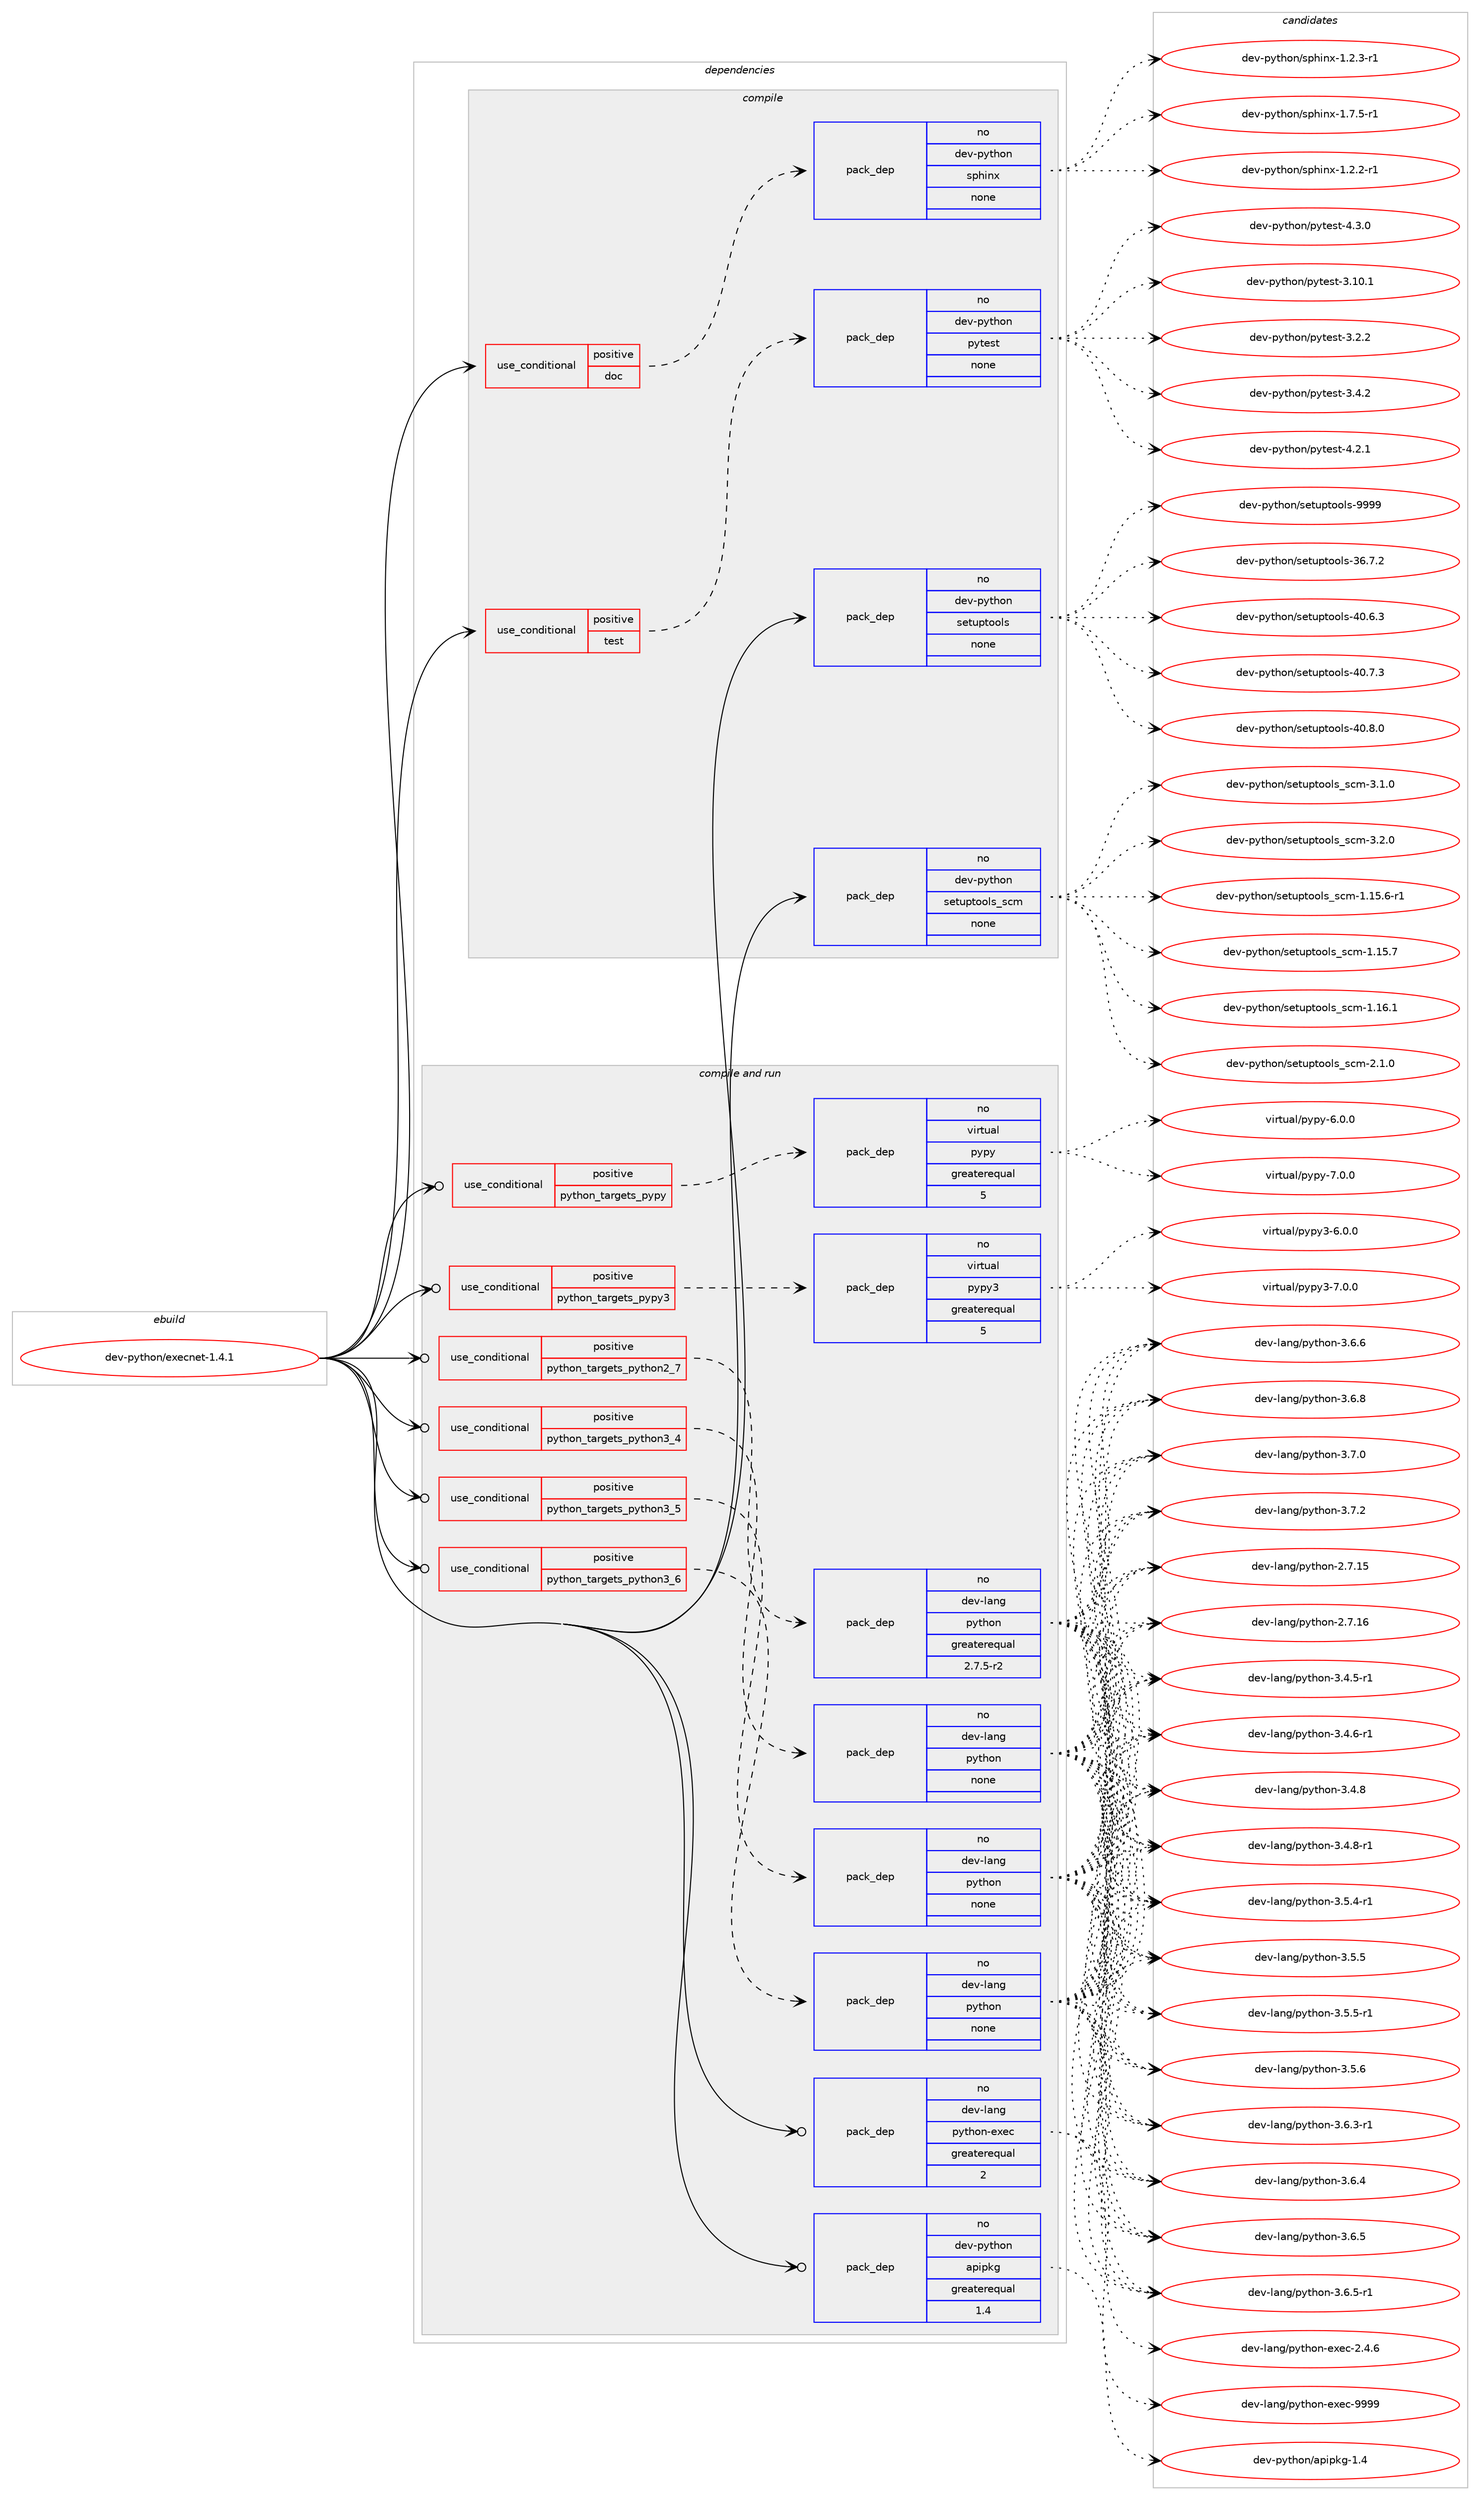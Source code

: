 digraph prolog {

# *************
# Graph options
# *************

newrank=true;
concentrate=true;
compound=true;
graph [rankdir=LR,fontname=Helvetica,fontsize=10,ranksep=1.5];#, ranksep=2.5, nodesep=0.2];
edge  [arrowhead=vee];
node  [fontname=Helvetica,fontsize=10];

# **********
# The ebuild
# **********

subgraph cluster_leftcol {
color=gray;
rank=same;
label=<<i>ebuild</i>>;
id [label="dev-python/execnet-1.4.1", color=red, width=4, href="../dev-python/execnet-1.4.1.svg"];
}

# ****************
# The dependencies
# ****************

subgraph cluster_midcol {
color=gray;
label=<<i>dependencies</i>>;
subgraph cluster_compile {
fillcolor="#eeeeee";
style=filled;
label=<<i>compile</i>>;
subgraph cond374001 {
dependency1408296 [label=<<TABLE BORDER="0" CELLBORDER="1" CELLSPACING="0" CELLPADDING="4"><TR><TD ROWSPAN="3" CELLPADDING="10">use_conditional</TD></TR><TR><TD>positive</TD></TR><TR><TD>doc</TD></TR></TABLE>>, shape=none, color=red];
subgraph pack1011036 {
dependency1408297 [label=<<TABLE BORDER="0" CELLBORDER="1" CELLSPACING="0" CELLPADDING="4" WIDTH="220"><TR><TD ROWSPAN="6" CELLPADDING="30">pack_dep</TD></TR><TR><TD WIDTH="110">no</TD></TR><TR><TD>dev-python</TD></TR><TR><TD>sphinx</TD></TR><TR><TD>none</TD></TR><TR><TD></TD></TR></TABLE>>, shape=none, color=blue];
}
dependency1408296:e -> dependency1408297:w [weight=20,style="dashed",arrowhead="vee"];
}
id:e -> dependency1408296:w [weight=20,style="solid",arrowhead="vee"];
subgraph cond374002 {
dependency1408298 [label=<<TABLE BORDER="0" CELLBORDER="1" CELLSPACING="0" CELLPADDING="4"><TR><TD ROWSPAN="3" CELLPADDING="10">use_conditional</TD></TR><TR><TD>positive</TD></TR><TR><TD>test</TD></TR></TABLE>>, shape=none, color=red];
subgraph pack1011037 {
dependency1408299 [label=<<TABLE BORDER="0" CELLBORDER="1" CELLSPACING="0" CELLPADDING="4" WIDTH="220"><TR><TD ROWSPAN="6" CELLPADDING="30">pack_dep</TD></TR><TR><TD WIDTH="110">no</TD></TR><TR><TD>dev-python</TD></TR><TR><TD>pytest</TD></TR><TR><TD>none</TD></TR><TR><TD></TD></TR></TABLE>>, shape=none, color=blue];
}
dependency1408298:e -> dependency1408299:w [weight=20,style="dashed",arrowhead="vee"];
}
id:e -> dependency1408298:w [weight=20,style="solid",arrowhead="vee"];
subgraph pack1011038 {
dependency1408300 [label=<<TABLE BORDER="0" CELLBORDER="1" CELLSPACING="0" CELLPADDING="4" WIDTH="220"><TR><TD ROWSPAN="6" CELLPADDING="30">pack_dep</TD></TR><TR><TD WIDTH="110">no</TD></TR><TR><TD>dev-python</TD></TR><TR><TD>setuptools</TD></TR><TR><TD>none</TD></TR><TR><TD></TD></TR></TABLE>>, shape=none, color=blue];
}
id:e -> dependency1408300:w [weight=20,style="solid",arrowhead="vee"];
subgraph pack1011039 {
dependency1408301 [label=<<TABLE BORDER="0" CELLBORDER="1" CELLSPACING="0" CELLPADDING="4" WIDTH="220"><TR><TD ROWSPAN="6" CELLPADDING="30">pack_dep</TD></TR><TR><TD WIDTH="110">no</TD></TR><TR><TD>dev-python</TD></TR><TR><TD>setuptools_scm</TD></TR><TR><TD>none</TD></TR><TR><TD></TD></TR></TABLE>>, shape=none, color=blue];
}
id:e -> dependency1408301:w [weight=20,style="solid",arrowhead="vee"];
}
subgraph cluster_compileandrun {
fillcolor="#eeeeee";
style=filled;
label=<<i>compile and run</i>>;
subgraph cond374003 {
dependency1408302 [label=<<TABLE BORDER="0" CELLBORDER="1" CELLSPACING="0" CELLPADDING="4"><TR><TD ROWSPAN="3" CELLPADDING="10">use_conditional</TD></TR><TR><TD>positive</TD></TR><TR><TD>python_targets_pypy</TD></TR></TABLE>>, shape=none, color=red];
subgraph pack1011040 {
dependency1408303 [label=<<TABLE BORDER="0" CELLBORDER="1" CELLSPACING="0" CELLPADDING="4" WIDTH="220"><TR><TD ROWSPAN="6" CELLPADDING="30">pack_dep</TD></TR><TR><TD WIDTH="110">no</TD></TR><TR><TD>virtual</TD></TR><TR><TD>pypy</TD></TR><TR><TD>greaterequal</TD></TR><TR><TD>5</TD></TR></TABLE>>, shape=none, color=blue];
}
dependency1408302:e -> dependency1408303:w [weight=20,style="dashed",arrowhead="vee"];
}
id:e -> dependency1408302:w [weight=20,style="solid",arrowhead="odotvee"];
subgraph cond374004 {
dependency1408304 [label=<<TABLE BORDER="0" CELLBORDER="1" CELLSPACING="0" CELLPADDING="4"><TR><TD ROWSPAN="3" CELLPADDING="10">use_conditional</TD></TR><TR><TD>positive</TD></TR><TR><TD>python_targets_pypy3</TD></TR></TABLE>>, shape=none, color=red];
subgraph pack1011041 {
dependency1408305 [label=<<TABLE BORDER="0" CELLBORDER="1" CELLSPACING="0" CELLPADDING="4" WIDTH="220"><TR><TD ROWSPAN="6" CELLPADDING="30">pack_dep</TD></TR><TR><TD WIDTH="110">no</TD></TR><TR><TD>virtual</TD></TR><TR><TD>pypy3</TD></TR><TR><TD>greaterequal</TD></TR><TR><TD>5</TD></TR></TABLE>>, shape=none, color=blue];
}
dependency1408304:e -> dependency1408305:w [weight=20,style="dashed",arrowhead="vee"];
}
id:e -> dependency1408304:w [weight=20,style="solid",arrowhead="odotvee"];
subgraph cond374005 {
dependency1408306 [label=<<TABLE BORDER="0" CELLBORDER="1" CELLSPACING="0" CELLPADDING="4"><TR><TD ROWSPAN="3" CELLPADDING="10">use_conditional</TD></TR><TR><TD>positive</TD></TR><TR><TD>python_targets_python2_7</TD></TR></TABLE>>, shape=none, color=red];
subgraph pack1011042 {
dependency1408307 [label=<<TABLE BORDER="0" CELLBORDER="1" CELLSPACING="0" CELLPADDING="4" WIDTH="220"><TR><TD ROWSPAN="6" CELLPADDING="30">pack_dep</TD></TR><TR><TD WIDTH="110">no</TD></TR><TR><TD>dev-lang</TD></TR><TR><TD>python</TD></TR><TR><TD>greaterequal</TD></TR><TR><TD>2.7.5-r2</TD></TR></TABLE>>, shape=none, color=blue];
}
dependency1408306:e -> dependency1408307:w [weight=20,style="dashed",arrowhead="vee"];
}
id:e -> dependency1408306:w [weight=20,style="solid",arrowhead="odotvee"];
subgraph cond374006 {
dependency1408308 [label=<<TABLE BORDER="0" CELLBORDER="1" CELLSPACING="0" CELLPADDING="4"><TR><TD ROWSPAN="3" CELLPADDING="10">use_conditional</TD></TR><TR><TD>positive</TD></TR><TR><TD>python_targets_python3_4</TD></TR></TABLE>>, shape=none, color=red];
subgraph pack1011043 {
dependency1408309 [label=<<TABLE BORDER="0" CELLBORDER="1" CELLSPACING="0" CELLPADDING="4" WIDTH="220"><TR><TD ROWSPAN="6" CELLPADDING="30">pack_dep</TD></TR><TR><TD WIDTH="110">no</TD></TR><TR><TD>dev-lang</TD></TR><TR><TD>python</TD></TR><TR><TD>none</TD></TR><TR><TD></TD></TR></TABLE>>, shape=none, color=blue];
}
dependency1408308:e -> dependency1408309:w [weight=20,style="dashed",arrowhead="vee"];
}
id:e -> dependency1408308:w [weight=20,style="solid",arrowhead="odotvee"];
subgraph cond374007 {
dependency1408310 [label=<<TABLE BORDER="0" CELLBORDER="1" CELLSPACING="0" CELLPADDING="4"><TR><TD ROWSPAN="3" CELLPADDING="10">use_conditional</TD></TR><TR><TD>positive</TD></TR><TR><TD>python_targets_python3_5</TD></TR></TABLE>>, shape=none, color=red];
subgraph pack1011044 {
dependency1408311 [label=<<TABLE BORDER="0" CELLBORDER="1" CELLSPACING="0" CELLPADDING="4" WIDTH="220"><TR><TD ROWSPAN="6" CELLPADDING="30">pack_dep</TD></TR><TR><TD WIDTH="110">no</TD></TR><TR><TD>dev-lang</TD></TR><TR><TD>python</TD></TR><TR><TD>none</TD></TR><TR><TD></TD></TR></TABLE>>, shape=none, color=blue];
}
dependency1408310:e -> dependency1408311:w [weight=20,style="dashed",arrowhead="vee"];
}
id:e -> dependency1408310:w [weight=20,style="solid",arrowhead="odotvee"];
subgraph cond374008 {
dependency1408312 [label=<<TABLE BORDER="0" CELLBORDER="1" CELLSPACING="0" CELLPADDING="4"><TR><TD ROWSPAN="3" CELLPADDING="10">use_conditional</TD></TR><TR><TD>positive</TD></TR><TR><TD>python_targets_python3_6</TD></TR></TABLE>>, shape=none, color=red];
subgraph pack1011045 {
dependency1408313 [label=<<TABLE BORDER="0" CELLBORDER="1" CELLSPACING="0" CELLPADDING="4" WIDTH="220"><TR><TD ROWSPAN="6" CELLPADDING="30">pack_dep</TD></TR><TR><TD WIDTH="110">no</TD></TR><TR><TD>dev-lang</TD></TR><TR><TD>python</TD></TR><TR><TD>none</TD></TR><TR><TD></TD></TR></TABLE>>, shape=none, color=blue];
}
dependency1408312:e -> dependency1408313:w [weight=20,style="dashed",arrowhead="vee"];
}
id:e -> dependency1408312:w [weight=20,style="solid",arrowhead="odotvee"];
subgraph pack1011046 {
dependency1408314 [label=<<TABLE BORDER="0" CELLBORDER="1" CELLSPACING="0" CELLPADDING="4" WIDTH="220"><TR><TD ROWSPAN="6" CELLPADDING="30">pack_dep</TD></TR><TR><TD WIDTH="110">no</TD></TR><TR><TD>dev-lang</TD></TR><TR><TD>python-exec</TD></TR><TR><TD>greaterequal</TD></TR><TR><TD>2</TD></TR></TABLE>>, shape=none, color=blue];
}
id:e -> dependency1408314:w [weight=20,style="solid",arrowhead="odotvee"];
subgraph pack1011047 {
dependency1408315 [label=<<TABLE BORDER="0" CELLBORDER="1" CELLSPACING="0" CELLPADDING="4" WIDTH="220"><TR><TD ROWSPAN="6" CELLPADDING="30">pack_dep</TD></TR><TR><TD WIDTH="110">no</TD></TR><TR><TD>dev-python</TD></TR><TR><TD>apipkg</TD></TR><TR><TD>greaterequal</TD></TR><TR><TD>1.4</TD></TR></TABLE>>, shape=none, color=blue];
}
id:e -> dependency1408315:w [weight=20,style="solid",arrowhead="odotvee"];
}
subgraph cluster_run {
fillcolor="#eeeeee";
style=filled;
label=<<i>run</i>>;
}
}

# **************
# The candidates
# **************

subgraph cluster_choices {
rank=same;
color=gray;
label=<<i>candidates</i>>;

subgraph choice1011036 {
color=black;
nodesep=1;
choice10010111845112121116104111110471151121041051101204549465046504511449 [label="dev-python/sphinx-1.2.2-r1", color=red, width=4,href="../dev-python/sphinx-1.2.2-r1.svg"];
choice10010111845112121116104111110471151121041051101204549465046514511449 [label="dev-python/sphinx-1.2.3-r1", color=red, width=4,href="../dev-python/sphinx-1.2.3-r1.svg"];
choice10010111845112121116104111110471151121041051101204549465546534511449 [label="dev-python/sphinx-1.7.5-r1", color=red, width=4,href="../dev-python/sphinx-1.7.5-r1.svg"];
dependency1408297:e -> choice10010111845112121116104111110471151121041051101204549465046504511449:w [style=dotted,weight="100"];
dependency1408297:e -> choice10010111845112121116104111110471151121041051101204549465046514511449:w [style=dotted,weight="100"];
dependency1408297:e -> choice10010111845112121116104111110471151121041051101204549465546534511449:w [style=dotted,weight="100"];
}
subgraph choice1011037 {
color=black;
nodesep=1;
choice100101118451121211161041111104711212111610111511645514649484649 [label="dev-python/pytest-3.10.1", color=red, width=4,href="../dev-python/pytest-3.10.1.svg"];
choice1001011184511212111610411111047112121116101115116455146504650 [label="dev-python/pytest-3.2.2", color=red, width=4,href="../dev-python/pytest-3.2.2.svg"];
choice1001011184511212111610411111047112121116101115116455146524650 [label="dev-python/pytest-3.4.2", color=red, width=4,href="../dev-python/pytest-3.4.2.svg"];
choice1001011184511212111610411111047112121116101115116455246504649 [label="dev-python/pytest-4.2.1", color=red, width=4,href="../dev-python/pytest-4.2.1.svg"];
choice1001011184511212111610411111047112121116101115116455246514648 [label="dev-python/pytest-4.3.0", color=red, width=4,href="../dev-python/pytest-4.3.0.svg"];
dependency1408299:e -> choice100101118451121211161041111104711212111610111511645514649484649:w [style=dotted,weight="100"];
dependency1408299:e -> choice1001011184511212111610411111047112121116101115116455146504650:w [style=dotted,weight="100"];
dependency1408299:e -> choice1001011184511212111610411111047112121116101115116455146524650:w [style=dotted,weight="100"];
dependency1408299:e -> choice1001011184511212111610411111047112121116101115116455246504649:w [style=dotted,weight="100"];
dependency1408299:e -> choice1001011184511212111610411111047112121116101115116455246514648:w [style=dotted,weight="100"];
}
subgraph choice1011038 {
color=black;
nodesep=1;
choice100101118451121211161041111104711510111611711211611111110811545515446554650 [label="dev-python/setuptools-36.7.2", color=red, width=4,href="../dev-python/setuptools-36.7.2.svg"];
choice100101118451121211161041111104711510111611711211611111110811545524846544651 [label="dev-python/setuptools-40.6.3", color=red, width=4,href="../dev-python/setuptools-40.6.3.svg"];
choice100101118451121211161041111104711510111611711211611111110811545524846554651 [label="dev-python/setuptools-40.7.3", color=red, width=4,href="../dev-python/setuptools-40.7.3.svg"];
choice100101118451121211161041111104711510111611711211611111110811545524846564648 [label="dev-python/setuptools-40.8.0", color=red, width=4,href="../dev-python/setuptools-40.8.0.svg"];
choice10010111845112121116104111110471151011161171121161111111081154557575757 [label="dev-python/setuptools-9999", color=red, width=4,href="../dev-python/setuptools-9999.svg"];
dependency1408300:e -> choice100101118451121211161041111104711510111611711211611111110811545515446554650:w [style=dotted,weight="100"];
dependency1408300:e -> choice100101118451121211161041111104711510111611711211611111110811545524846544651:w [style=dotted,weight="100"];
dependency1408300:e -> choice100101118451121211161041111104711510111611711211611111110811545524846554651:w [style=dotted,weight="100"];
dependency1408300:e -> choice100101118451121211161041111104711510111611711211611111110811545524846564648:w [style=dotted,weight="100"];
dependency1408300:e -> choice10010111845112121116104111110471151011161171121161111111081154557575757:w [style=dotted,weight="100"];
}
subgraph choice1011039 {
color=black;
nodesep=1;
choice10010111845112121116104111110471151011161171121161111111081159511599109454946495346544511449 [label="dev-python/setuptools_scm-1.15.6-r1", color=red, width=4,href="../dev-python/setuptools_scm-1.15.6-r1.svg"];
choice1001011184511212111610411111047115101116117112116111111108115951159910945494649534655 [label="dev-python/setuptools_scm-1.15.7", color=red, width=4,href="../dev-python/setuptools_scm-1.15.7.svg"];
choice1001011184511212111610411111047115101116117112116111111108115951159910945494649544649 [label="dev-python/setuptools_scm-1.16.1", color=red, width=4,href="../dev-python/setuptools_scm-1.16.1.svg"];
choice10010111845112121116104111110471151011161171121161111111081159511599109455046494648 [label="dev-python/setuptools_scm-2.1.0", color=red, width=4,href="../dev-python/setuptools_scm-2.1.0.svg"];
choice10010111845112121116104111110471151011161171121161111111081159511599109455146494648 [label="dev-python/setuptools_scm-3.1.0", color=red, width=4,href="../dev-python/setuptools_scm-3.1.0.svg"];
choice10010111845112121116104111110471151011161171121161111111081159511599109455146504648 [label="dev-python/setuptools_scm-3.2.0", color=red, width=4,href="../dev-python/setuptools_scm-3.2.0.svg"];
dependency1408301:e -> choice10010111845112121116104111110471151011161171121161111111081159511599109454946495346544511449:w [style=dotted,weight="100"];
dependency1408301:e -> choice1001011184511212111610411111047115101116117112116111111108115951159910945494649534655:w [style=dotted,weight="100"];
dependency1408301:e -> choice1001011184511212111610411111047115101116117112116111111108115951159910945494649544649:w [style=dotted,weight="100"];
dependency1408301:e -> choice10010111845112121116104111110471151011161171121161111111081159511599109455046494648:w [style=dotted,weight="100"];
dependency1408301:e -> choice10010111845112121116104111110471151011161171121161111111081159511599109455146494648:w [style=dotted,weight="100"];
dependency1408301:e -> choice10010111845112121116104111110471151011161171121161111111081159511599109455146504648:w [style=dotted,weight="100"];
}
subgraph choice1011040 {
color=black;
nodesep=1;
choice1181051141161179710847112121112121455446484648 [label="virtual/pypy-6.0.0", color=red, width=4,href="../virtual/pypy-6.0.0.svg"];
choice1181051141161179710847112121112121455546484648 [label="virtual/pypy-7.0.0", color=red, width=4,href="../virtual/pypy-7.0.0.svg"];
dependency1408303:e -> choice1181051141161179710847112121112121455446484648:w [style=dotted,weight="100"];
dependency1408303:e -> choice1181051141161179710847112121112121455546484648:w [style=dotted,weight="100"];
}
subgraph choice1011041 {
color=black;
nodesep=1;
choice118105114116117971084711212111212151455446484648 [label="virtual/pypy3-6.0.0", color=red, width=4,href="../virtual/pypy3-6.0.0.svg"];
choice118105114116117971084711212111212151455546484648 [label="virtual/pypy3-7.0.0", color=red, width=4,href="../virtual/pypy3-7.0.0.svg"];
dependency1408305:e -> choice118105114116117971084711212111212151455446484648:w [style=dotted,weight="100"];
dependency1408305:e -> choice118105114116117971084711212111212151455546484648:w [style=dotted,weight="100"];
}
subgraph choice1011042 {
color=black;
nodesep=1;
choice10010111845108971101034711212111610411111045504655464953 [label="dev-lang/python-2.7.15", color=red, width=4,href="../dev-lang/python-2.7.15.svg"];
choice10010111845108971101034711212111610411111045504655464954 [label="dev-lang/python-2.7.16", color=red, width=4,href="../dev-lang/python-2.7.16.svg"];
choice1001011184510897110103471121211161041111104551465246534511449 [label="dev-lang/python-3.4.5-r1", color=red, width=4,href="../dev-lang/python-3.4.5-r1.svg"];
choice1001011184510897110103471121211161041111104551465246544511449 [label="dev-lang/python-3.4.6-r1", color=red, width=4,href="../dev-lang/python-3.4.6-r1.svg"];
choice100101118451089711010347112121116104111110455146524656 [label="dev-lang/python-3.4.8", color=red, width=4,href="../dev-lang/python-3.4.8.svg"];
choice1001011184510897110103471121211161041111104551465246564511449 [label="dev-lang/python-3.4.8-r1", color=red, width=4,href="../dev-lang/python-3.4.8-r1.svg"];
choice1001011184510897110103471121211161041111104551465346524511449 [label="dev-lang/python-3.5.4-r1", color=red, width=4,href="../dev-lang/python-3.5.4-r1.svg"];
choice100101118451089711010347112121116104111110455146534653 [label="dev-lang/python-3.5.5", color=red, width=4,href="../dev-lang/python-3.5.5.svg"];
choice1001011184510897110103471121211161041111104551465346534511449 [label="dev-lang/python-3.5.5-r1", color=red, width=4,href="../dev-lang/python-3.5.5-r1.svg"];
choice100101118451089711010347112121116104111110455146534654 [label="dev-lang/python-3.5.6", color=red, width=4,href="../dev-lang/python-3.5.6.svg"];
choice1001011184510897110103471121211161041111104551465446514511449 [label="dev-lang/python-3.6.3-r1", color=red, width=4,href="../dev-lang/python-3.6.3-r1.svg"];
choice100101118451089711010347112121116104111110455146544652 [label="dev-lang/python-3.6.4", color=red, width=4,href="../dev-lang/python-3.6.4.svg"];
choice100101118451089711010347112121116104111110455146544653 [label="dev-lang/python-3.6.5", color=red, width=4,href="../dev-lang/python-3.6.5.svg"];
choice1001011184510897110103471121211161041111104551465446534511449 [label="dev-lang/python-3.6.5-r1", color=red, width=4,href="../dev-lang/python-3.6.5-r1.svg"];
choice100101118451089711010347112121116104111110455146544654 [label="dev-lang/python-3.6.6", color=red, width=4,href="../dev-lang/python-3.6.6.svg"];
choice100101118451089711010347112121116104111110455146544656 [label="dev-lang/python-3.6.8", color=red, width=4,href="../dev-lang/python-3.6.8.svg"];
choice100101118451089711010347112121116104111110455146554648 [label="dev-lang/python-3.7.0", color=red, width=4,href="../dev-lang/python-3.7.0.svg"];
choice100101118451089711010347112121116104111110455146554650 [label="dev-lang/python-3.7.2", color=red, width=4,href="../dev-lang/python-3.7.2.svg"];
dependency1408307:e -> choice10010111845108971101034711212111610411111045504655464953:w [style=dotted,weight="100"];
dependency1408307:e -> choice10010111845108971101034711212111610411111045504655464954:w [style=dotted,weight="100"];
dependency1408307:e -> choice1001011184510897110103471121211161041111104551465246534511449:w [style=dotted,weight="100"];
dependency1408307:e -> choice1001011184510897110103471121211161041111104551465246544511449:w [style=dotted,weight="100"];
dependency1408307:e -> choice100101118451089711010347112121116104111110455146524656:w [style=dotted,weight="100"];
dependency1408307:e -> choice1001011184510897110103471121211161041111104551465246564511449:w [style=dotted,weight="100"];
dependency1408307:e -> choice1001011184510897110103471121211161041111104551465346524511449:w [style=dotted,weight="100"];
dependency1408307:e -> choice100101118451089711010347112121116104111110455146534653:w [style=dotted,weight="100"];
dependency1408307:e -> choice1001011184510897110103471121211161041111104551465346534511449:w [style=dotted,weight="100"];
dependency1408307:e -> choice100101118451089711010347112121116104111110455146534654:w [style=dotted,weight="100"];
dependency1408307:e -> choice1001011184510897110103471121211161041111104551465446514511449:w [style=dotted,weight="100"];
dependency1408307:e -> choice100101118451089711010347112121116104111110455146544652:w [style=dotted,weight="100"];
dependency1408307:e -> choice100101118451089711010347112121116104111110455146544653:w [style=dotted,weight="100"];
dependency1408307:e -> choice1001011184510897110103471121211161041111104551465446534511449:w [style=dotted,weight="100"];
dependency1408307:e -> choice100101118451089711010347112121116104111110455146544654:w [style=dotted,weight="100"];
dependency1408307:e -> choice100101118451089711010347112121116104111110455146544656:w [style=dotted,weight="100"];
dependency1408307:e -> choice100101118451089711010347112121116104111110455146554648:w [style=dotted,weight="100"];
dependency1408307:e -> choice100101118451089711010347112121116104111110455146554650:w [style=dotted,weight="100"];
}
subgraph choice1011043 {
color=black;
nodesep=1;
choice10010111845108971101034711212111610411111045504655464953 [label="dev-lang/python-2.7.15", color=red, width=4,href="../dev-lang/python-2.7.15.svg"];
choice10010111845108971101034711212111610411111045504655464954 [label="dev-lang/python-2.7.16", color=red, width=4,href="../dev-lang/python-2.7.16.svg"];
choice1001011184510897110103471121211161041111104551465246534511449 [label="dev-lang/python-3.4.5-r1", color=red, width=4,href="../dev-lang/python-3.4.5-r1.svg"];
choice1001011184510897110103471121211161041111104551465246544511449 [label="dev-lang/python-3.4.6-r1", color=red, width=4,href="../dev-lang/python-3.4.6-r1.svg"];
choice100101118451089711010347112121116104111110455146524656 [label="dev-lang/python-3.4.8", color=red, width=4,href="../dev-lang/python-3.4.8.svg"];
choice1001011184510897110103471121211161041111104551465246564511449 [label="dev-lang/python-3.4.8-r1", color=red, width=4,href="../dev-lang/python-3.4.8-r1.svg"];
choice1001011184510897110103471121211161041111104551465346524511449 [label="dev-lang/python-3.5.4-r1", color=red, width=4,href="../dev-lang/python-3.5.4-r1.svg"];
choice100101118451089711010347112121116104111110455146534653 [label="dev-lang/python-3.5.5", color=red, width=4,href="../dev-lang/python-3.5.5.svg"];
choice1001011184510897110103471121211161041111104551465346534511449 [label="dev-lang/python-3.5.5-r1", color=red, width=4,href="../dev-lang/python-3.5.5-r1.svg"];
choice100101118451089711010347112121116104111110455146534654 [label="dev-lang/python-3.5.6", color=red, width=4,href="../dev-lang/python-3.5.6.svg"];
choice1001011184510897110103471121211161041111104551465446514511449 [label="dev-lang/python-3.6.3-r1", color=red, width=4,href="../dev-lang/python-3.6.3-r1.svg"];
choice100101118451089711010347112121116104111110455146544652 [label="dev-lang/python-3.6.4", color=red, width=4,href="../dev-lang/python-3.6.4.svg"];
choice100101118451089711010347112121116104111110455146544653 [label="dev-lang/python-3.6.5", color=red, width=4,href="../dev-lang/python-3.6.5.svg"];
choice1001011184510897110103471121211161041111104551465446534511449 [label="dev-lang/python-3.6.5-r1", color=red, width=4,href="../dev-lang/python-3.6.5-r1.svg"];
choice100101118451089711010347112121116104111110455146544654 [label="dev-lang/python-3.6.6", color=red, width=4,href="../dev-lang/python-3.6.6.svg"];
choice100101118451089711010347112121116104111110455146544656 [label="dev-lang/python-3.6.8", color=red, width=4,href="../dev-lang/python-3.6.8.svg"];
choice100101118451089711010347112121116104111110455146554648 [label="dev-lang/python-3.7.0", color=red, width=4,href="../dev-lang/python-3.7.0.svg"];
choice100101118451089711010347112121116104111110455146554650 [label="dev-lang/python-3.7.2", color=red, width=4,href="../dev-lang/python-3.7.2.svg"];
dependency1408309:e -> choice10010111845108971101034711212111610411111045504655464953:w [style=dotted,weight="100"];
dependency1408309:e -> choice10010111845108971101034711212111610411111045504655464954:w [style=dotted,weight="100"];
dependency1408309:e -> choice1001011184510897110103471121211161041111104551465246534511449:w [style=dotted,weight="100"];
dependency1408309:e -> choice1001011184510897110103471121211161041111104551465246544511449:w [style=dotted,weight="100"];
dependency1408309:e -> choice100101118451089711010347112121116104111110455146524656:w [style=dotted,weight="100"];
dependency1408309:e -> choice1001011184510897110103471121211161041111104551465246564511449:w [style=dotted,weight="100"];
dependency1408309:e -> choice1001011184510897110103471121211161041111104551465346524511449:w [style=dotted,weight="100"];
dependency1408309:e -> choice100101118451089711010347112121116104111110455146534653:w [style=dotted,weight="100"];
dependency1408309:e -> choice1001011184510897110103471121211161041111104551465346534511449:w [style=dotted,weight="100"];
dependency1408309:e -> choice100101118451089711010347112121116104111110455146534654:w [style=dotted,weight="100"];
dependency1408309:e -> choice1001011184510897110103471121211161041111104551465446514511449:w [style=dotted,weight="100"];
dependency1408309:e -> choice100101118451089711010347112121116104111110455146544652:w [style=dotted,weight="100"];
dependency1408309:e -> choice100101118451089711010347112121116104111110455146544653:w [style=dotted,weight="100"];
dependency1408309:e -> choice1001011184510897110103471121211161041111104551465446534511449:w [style=dotted,weight="100"];
dependency1408309:e -> choice100101118451089711010347112121116104111110455146544654:w [style=dotted,weight="100"];
dependency1408309:e -> choice100101118451089711010347112121116104111110455146544656:w [style=dotted,weight="100"];
dependency1408309:e -> choice100101118451089711010347112121116104111110455146554648:w [style=dotted,weight="100"];
dependency1408309:e -> choice100101118451089711010347112121116104111110455146554650:w [style=dotted,weight="100"];
}
subgraph choice1011044 {
color=black;
nodesep=1;
choice10010111845108971101034711212111610411111045504655464953 [label="dev-lang/python-2.7.15", color=red, width=4,href="../dev-lang/python-2.7.15.svg"];
choice10010111845108971101034711212111610411111045504655464954 [label="dev-lang/python-2.7.16", color=red, width=4,href="../dev-lang/python-2.7.16.svg"];
choice1001011184510897110103471121211161041111104551465246534511449 [label="dev-lang/python-3.4.5-r1", color=red, width=4,href="../dev-lang/python-3.4.5-r1.svg"];
choice1001011184510897110103471121211161041111104551465246544511449 [label="dev-lang/python-3.4.6-r1", color=red, width=4,href="../dev-lang/python-3.4.6-r1.svg"];
choice100101118451089711010347112121116104111110455146524656 [label="dev-lang/python-3.4.8", color=red, width=4,href="../dev-lang/python-3.4.8.svg"];
choice1001011184510897110103471121211161041111104551465246564511449 [label="dev-lang/python-3.4.8-r1", color=red, width=4,href="../dev-lang/python-3.4.8-r1.svg"];
choice1001011184510897110103471121211161041111104551465346524511449 [label="dev-lang/python-3.5.4-r1", color=red, width=4,href="../dev-lang/python-3.5.4-r1.svg"];
choice100101118451089711010347112121116104111110455146534653 [label="dev-lang/python-3.5.5", color=red, width=4,href="../dev-lang/python-3.5.5.svg"];
choice1001011184510897110103471121211161041111104551465346534511449 [label="dev-lang/python-3.5.5-r1", color=red, width=4,href="../dev-lang/python-3.5.5-r1.svg"];
choice100101118451089711010347112121116104111110455146534654 [label="dev-lang/python-3.5.6", color=red, width=4,href="../dev-lang/python-3.5.6.svg"];
choice1001011184510897110103471121211161041111104551465446514511449 [label="dev-lang/python-3.6.3-r1", color=red, width=4,href="../dev-lang/python-3.6.3-r1.svg"];
choice100101118451089711010347112121116104111110455146544652 [label="dev-lang/python-3.6.4", color=red, width=4,href="../dev-lang/python-3.6.4.svg"];
choice100101118451089711010347112121116104111110455146544653 [label="dev-lang/python-3.6.5", color=red, width=4,href="../dev-lang/python-3.6.5.svg"];
choice1001011184510897110103471121211161041111104551465446534511449 [label="dev-lang/python-3.6.5-r1", color=red, width=4,href="../dev-lang/python-3.6.5-r1.svg"];
choice100101118451089711010347112121116104111110455146544654 [label="dev-lang/python-3.6.6", color=red, width=4,href="../dev-lang/python-3.6.6.svg"];
choice100101118451089711010347112121116104111110455146544656 [label="dev-lang/python-3.6.8", color=red, width=4,href="../dev-lang/python-3.6.8.svg"];
choice100101118451089711010347112121116104111110455146554648 [label="dev-lang/python-3.7.0", color=red, width=4,href="../dev-lang/python-3.7.0.svg"];
choice100101118451089711010347112121116104111110455146554650 [label="dev-lang/python-3.7.2", color=red, width=4,href="../dev-lang/python-3.7.2.svg"];
dependency1408311:e -> choice10010111845108971101034711212111610411111045504655464953:w [style=dotted,weight="100"];
dependency1408311:e -> choice10010111845108971101034711212111610411111045504655464954:w [style=dotted,weight="100"];
dependency1408311:e -> choice1001011184510897110103471121211161041111104551465246534511449:w [style=dotted,weight="100"];
dependency1408311:e -> choice1001011184510897110103471121211161041111104551465246544511449:w [style=dotted,weight="100"];
dependency1408311:e -> choice100101118451089711010347112121116104111110455146524656:w [style=dotted,weight="100"];
dependency1408311:e -> choice1001011184510897110103471121211161041111104551465246564511449:w [style=dotted,weight="100"];
dependency1408311:e -> choice1001011184510897110103471121211161041111104551465346524511449:w [style=dotted,weight="100"];
dependency1408311:e -> choice100101118451089711010347112121116104111110455146534653:w [style=dotted,weight="100"];
dependency1408311:e -> choice1001011184510897110103471121211161041111104551465346534511449:w [style=dotted,weight="100"];
dependency1408311:e -> choice100101118451089711010347112121116104111110455146534654:w [style=dotted,weight="100"];
dependency1408311:e -> choice1001011184510897110103471121211161041111104551465446514511449:w [style=dotted,weight="100"];
dependency1408311:e -> choice100101118451089711010347112121116104111110455146544652:w [style=dotted,weight="100"];
dependency1408311:e -> choice100101118451089711010347112121116104111110455146544653:w [style=dotted,weight="100"];
dependency1408311:e -> choice1001011184510897110103471121211161041111104551465446534511449:w [style=dotted,weight="100"];
dependency1408311:e -> choice100101118451089711010347112121116104111110455146544654:w [style=dotted,weight="100"];
dependency1408311:e -> choice100101118451089711010347112121116104111110455146544656:w [style=dotted,weight="100"];
dependency1408311:e -> choice100101118451089711010347112121116104111110455146554648:w [style=dotted,weight="100"];
dependency1408311:e -> choice100101118451089711010347112121116104111110455146554650:w [style=dotted,weight="100"];
}
subgraph choice1011045 {
color=black;
nodesep=1;
choice10010111845108971101034711212111610411111045504655464953 [label="dev-lang/python-2.7.15", color=red, width=4,href="../dev-lang/python-2.7.15.svg"];
choice10010111845108971101034711212111610411111045504655464954 [label="dev-lang/python-2.7.16", color=red, width=4,href="../dev-lang/python-2.7.16.svg"];
choice1001011184510897110103471121211161041111104551465246534511449 [label="dev-lang/python-3.4.5-r1", color=red, width=4,href="../dev-lang/python-3.4.5-r1.svg"];
choice1001011184510897110103471121211161041111104551465246544511449 [label="dev-lang/python-3.4.6-r1", color=red, width=4,href="../dev-lang/python-3.4.6-r1.svg"];
choice100101118451089711010347112121116104111110455146524656 [label="dev-lang/python-3.4.8", color=red, width=4,href="../dev-lang/python-3.4.8.svg"];
choice1001011184510897110103471121211161041111104551465246564511449 [label="dev-lang/python-3.4.8-r1", color=red, width=4,href="../dev-lang/python-3.4.8-r1.svg"];
choice1001011184510897110103471121211161041111104551465346524511449 [label="dev-lang/python-3.5.4-r1", color=red, width=4,href="../dev-lang/python-3.5.4-r1.svg"];
choice100101118451089711010347112121116104111110455146534653 [label="dev-lang/python-3.5.5", color=red, width=4,href="../dev-lang/python-3.5.5.svg"];
choice1001011184510897110103471121211161041111104551465346534511449 [label="dev-lang/python-3.5.5-r1", color=red, width=4,href="../dev-lang/python-3.5.5-r1.svg"];
choice100101118451089711010347112121116104111110455146534654 [label="dev-lang/python-3.5.6", color=red, width=4,href="../dev-lang/python-3.5.6.svg"];
choice1001011184510897110103471121211161041111104551465446514511449 [label="dev-lang/python-3.6.3-r1", color=red, width=4,href="../dev-lang/python-3.6.3-r1.svg"];
choice100101118451089711010347112121116104111110455146544652 [label="dev-lang/python-3.6.4", color=red, width=4,href="../dev-lang/python-3.6.4.svg"];
choice100101118451089711010347112121116104111110455146544653 [label="dev-lang/python-3.6.5", color=red, width=4,href="../dev-lang/python-3.6.5.svg"];
choice1001011184510897110103471121211161041111104551465446534511449 [label="dev-lang/python-3.6.5-r1", color=red, width=4,href="../dev-lang/python-3.6.5-r1.svg"];
choice100101118451089711010347112121116104111110455146544654 [label="dev-lang/python-3.6.6", color=red, width=4,href="../dev-lang/python-3.6.6.svg"];
choice100101118451089711010347112121116104111110455146544656 [label="dev-lang/python-3.6.8", color=red, width=4,href="../dev-lang/python-3.6.8.svg"];
choice100101118451089711010347112121116104111110455146554648 [label="dev-lang/python-3.7.0", color=red, width=4,href="../dev-lang/python-3.7.0.svg"];
choice100101118451089711010347112121116104111110455146554650 [label="dev-lang/python-3.7.2", color=red, width=4,href="../dev-lang/python-3.7.2.svg"];
dependency1408313:e -> choice10010111845108971101034711212111610411111045504655464953:w [style=dotted,weight="100"];
dependency1408313:e -> choice10010111845108971101034711212111610411111045504655464954:w [style=dotted,weight="100"];
dependency1408313:e -> choice1001011184510897110103471121211161041111104551465246534511449:w [style=dotted,weight="100"];
dependency1408313:e -> choice1001011184510897110103471121211161041111104551465246544511449:w [style=dotted,weight="100"];
dependency1408313:e -> choice100101118451089711010347112121116104111110455146524656:w [style=dotted,weight="100"];
dependency1408313:e -> choice1001011184510897110103471121211161041111104551465246564511449:w [style=dotted,weight="100"];
dependency1408313:e -> choice1001011184510897110103471121211161041111104551465346524511449:w [style=dotted,weight="100"];
dependency1408313:e -> choice100101118451089711010347112121116104111110455146534653:w [style=dotted,weight="100"];
dependency1408313:e -> choice1001011184510897110103471121211161041111104551465346534511449:w [style=dotted,weight="100"];
dependency1408313:e -> choice100101118451089711010347112121116104111110455146534654:w [style=dotted,weight="100"];
dependency1408313:e -> choice1001011184510897110103471121211161041111104551465446514511449:w [style=dotted,weight="100"];
dependency1408313:e -> choice100101118451089711010347112121116104111110455146544652:w [style=dotted,weight="100"];
dependency1408313:e -> choice100101118451089711010347112121116104111110455146544653:w [style=dotted,weight="100"];
dependency1408313:e -> choice1001011184510897110103471121211161041111104551465446534511449:w [style=dotted,weight="100"];
dependency1408313:e -> choice100101118451089711010347112121116104111110455146544654:w [style=dotted,weight="100"];
dependency1408313:e -> choice100101118451089711010347112121116104111110455146544656:w [style=dotted,weight="100"];
dependency1408313:e -> choice100101118451089711010347112121116104111110455146554648:w [style=dotted,weight="100"];
dependency1408313:e -> choice100101118451089711010347112121116104111110455146554650:w [style=dotted,weight="100"];
}
subgraph choice1011046 {
color=black;
nodesep=1;
choice1001011184510897110103471121211161041111104510112010199455046524654 [label="dev-lang/python-exec-2.4.6", color=red, width=4,href="../dev-lang/python-exec-2.4.6.svg"];
choice10010111845108971101034711212111610411111045101120101994557575757 [label="dev-lang/python-exec-9999", color=red, width=4,href="../dev-lang/python-exec-9999.svg"];
dependency1408314:e -> choice1001011184510897110103471121211161041111104510112010199455046524654:w [style=dotted,weight="100"];
dependency1408314:e -> choice10010111845108971101034711212111610411111045101120101994557575757:w [style=dotted,weight="100"];
}
subgraph choice1011047 {
color=black;
nodesep=1;
choice10010111845112121116104111110479711210511210710345494652 [label="dev-python/apipkg-1.4", color=red, width=4,href="../dev-python/apipkg-1.4.svg"];
dependency1408315:e -> choice10010111845112121116104111110479711210511210710345494652:w [style=dotted,weight="100"];
}
}

}
